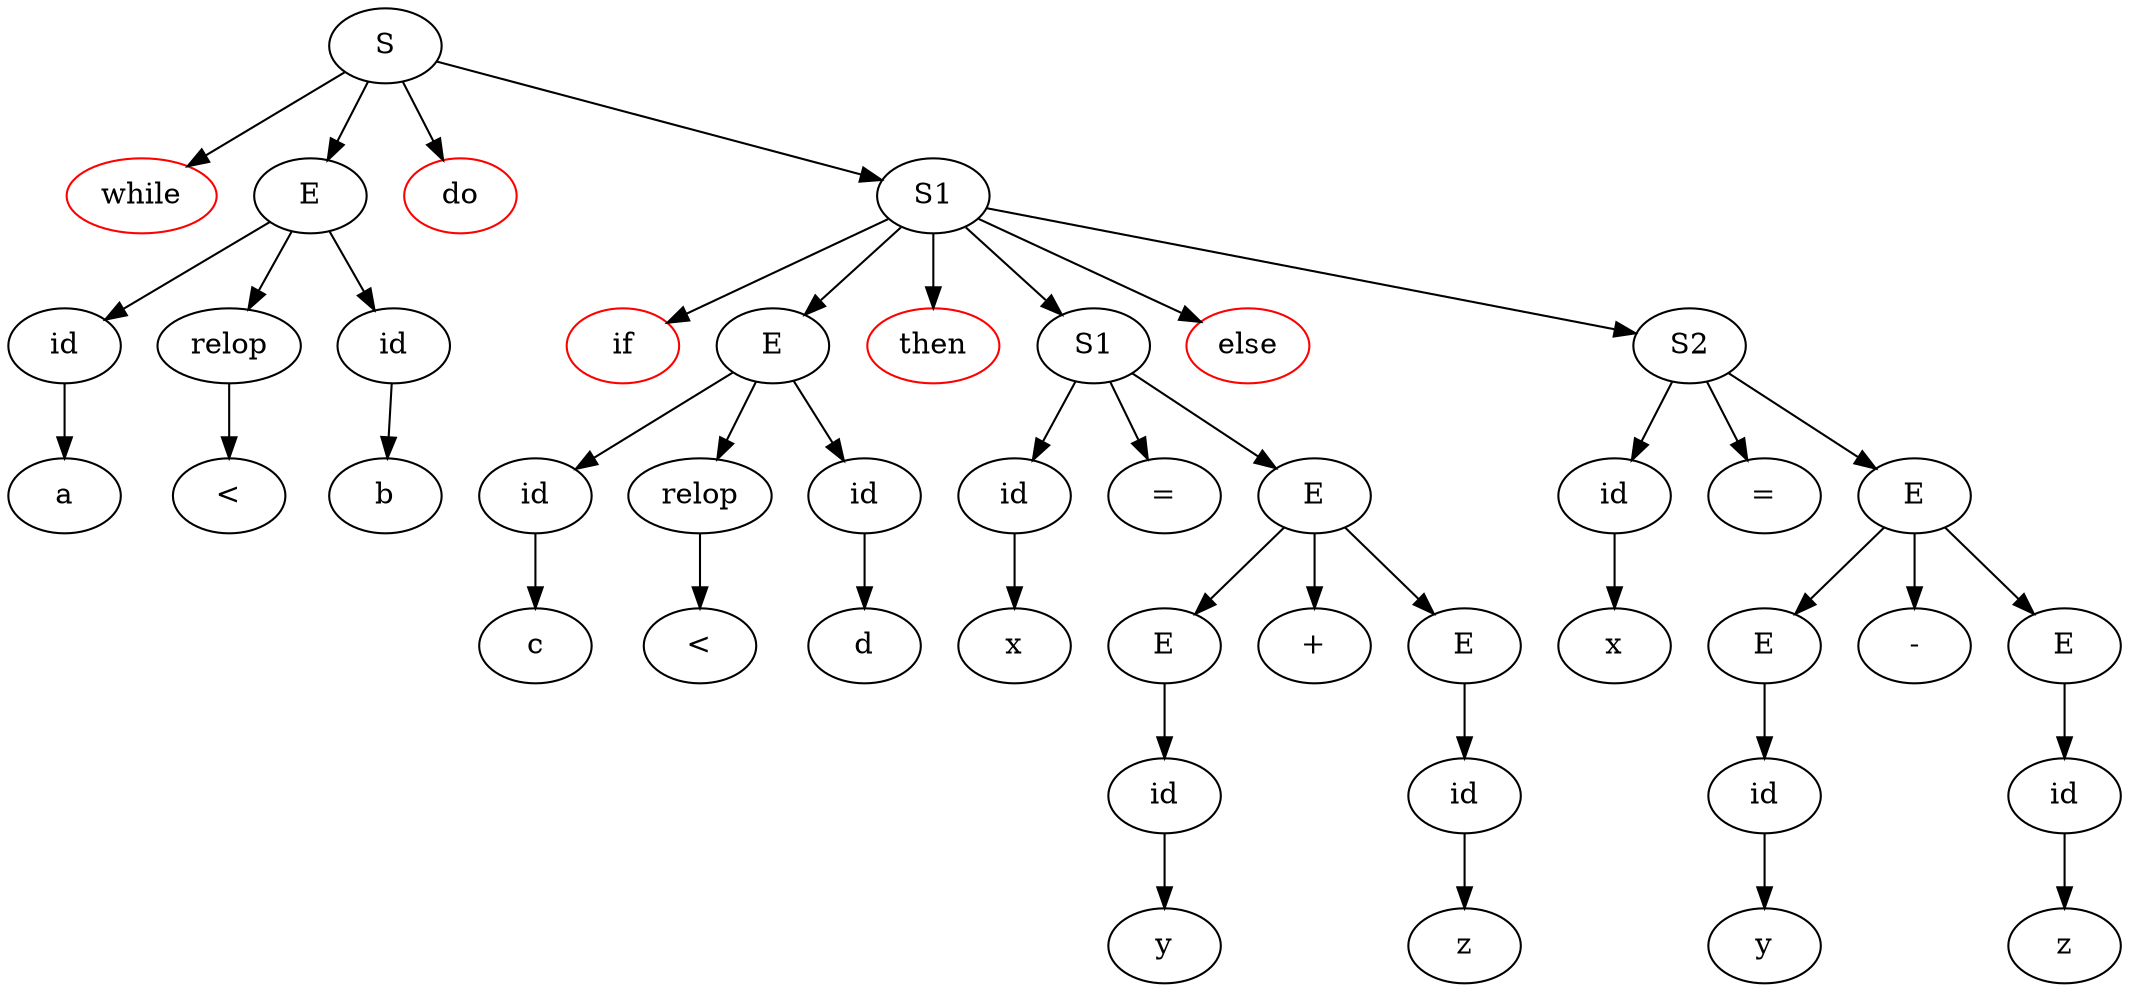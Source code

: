 //
//~~~~~~~~~~~~~~~~~~~~~~~~~~~~~~~~~~~~~~~~~~~~~~~~~~~~~~~~~~~~~~~~~~~~~~
// Please use dot(https://www.graphviz.org/) to draw this file to image.
// 
// The drawing command:
//   dot -Tpdf <file.dot> -o <file.pdf>
//~~~~~~~~~~~~~~~~~~~~~~~~~~~~~~~~~~~~~~~~~~~~~~~~~~~~~~~~~~~~~~~~~~~~~~

digraph cpp_syntax_tree {
    node[ordering = out];

    0[label = "S"];
        0 -> 1;
        0 -> 2;
        0 -> 9;
        0 -> 10;
    1[label = "while" color = "red"];
    2[label = "E"];
        2 -> 3;
        2 -> 5;
        2 -> 7;
    3[label = "id"];
        3 -> 4;
    4[label = "a"];
    5[label = "relop"];
        5 -> 6;
    6[label = "<"];
    7[label = "id"];
        7 -> 8;
    8[label = "b"];
    9[label="do" color = "red"];
    10[label = "S1"];
        10 -> 11;
        10 -> 12;
        10 -> 19;
        10 -> 20;
        10 -> 32;
        10 -> 33;
    11[label = "if" color = "red"];
    12[label = "E"];
        12 -> 13;
        12 -> 15;
        12 -> 17;
    13[label = "id"];
        13 -> 14;
    14[label = "c"];
    15[label = "relop"];
        15 -> 16;
    16[label = "<"];
    17[label = "id"];
        17 -> 18;
    18[label = "d"];
    19[label = "then" color = "red"];
    20[label = "S1"];
        20 -> 21;
        20 -> 23;
        20 -> 24;
    21[label = "id"];
        21 -> 22;
    22[label = "x"];
    23[label = "="];
    24[label = "E"];
        24 -> 25;
        24 -> 28;
        24 -> 29;
    25[label = "E"];
        25 -> 26;
    26[label = "id"];
        26 -> 27;
    27[label = "y"];
    28[label = "+"];
    29[label = "E"];
        29 -> 30;
    30[label = "id"];
        30 -> 31;
    31[label = "z"];
    32[label = "else" color = "red"];
    33[label = "S2"];
        33 -> 34;
        33 -> 36;
        33 -> 37;
    34[label = "id"];
        34 -> 35;
    35[label = "x"];
    36[label = "="];
    37[label = "E"];
        37 -> 38;
        37 -> 41;
        37 -> 42;
    38[label = "E"];
        38 -> 39;
    39[label = "id"];
        39 -> 40;
    40[label = "y"];
    41[label = "-"];
    42[label = "E"];
        42 -> 43;
    43[label = "id"];
        43 -> 44;
    44[label = "z"];
}
